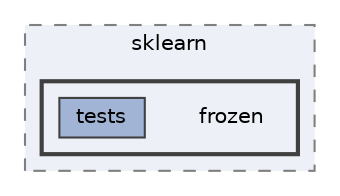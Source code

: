 digraph "/home/jam/Research/IRES-2025/dev/src/llm-scripts/testing/hypothesis-testing/hyp-env/lib/python3.12/site-packages/sklearn/frozen"
{
 // LATEX_PDF_SIZE
  bgcolor="transparent";
  edge [fontname=Helvetica,fontsize=10,labelfontname=Helvetica,labelfontsize=10];
  node [fontname=Helvetica,fontsize=10,shape=box,height=0.2,width=0.4];
  compound=true
  subgraph clusterdir_95412a8f6746b9685e089ed9447bfec4 {
    graph [ bgcolor="#edf0f7", pencolor="grey50", label="sklearn", fontname=Helvetica,fontsize=10 style="filled,dashed", URL="dir_95412a8f6746b9685e089ed9447bfec4.html",tooltip=""]
  subgraph clusterdir_659473efcc461bffc2562dc2f56b3cc3 {
    graph [ bgcolor="#edf0f7", pencolor="grey25", label="", fontname=Helvetica,fontsize=10 style="filled,bold", URL="dir_659473efcc461bffc2562dc2f56b3cc3.html",tooltip=""]
    dir_659473efcc461bffc2562dc2f56b3cc3 [shape=plaintext, label="frozen"];
  dir_1aaa4f0725ff691b48dab0ac4ed5ec3b [label="tests", fillcolor="#a2b4d6", color="grey25", style="filled", URL="dir_1aaa4f0725ff691b48dab0ac4ed5ec3b.html",tooltip=""];
  }
  }
}
